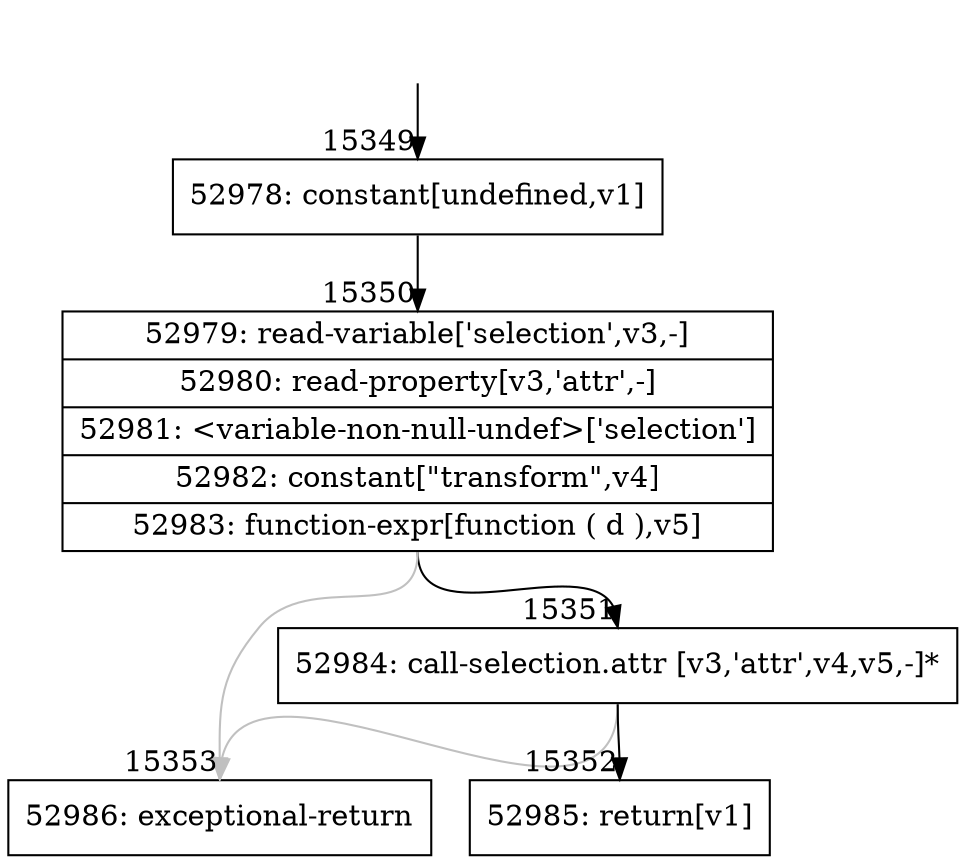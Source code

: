 digraph {
rankdir="TD"
BB_entry1428[shape=none,label=""];
BB_entry1428 -> BB15349 [tailport=s, headport=n, headlabel="    15349"]
BB15349 [shape=record label="{52978: constant[undefined,v1]}" ] 
BB15349 -> BB15350 [tailport=s, headport=n, headlabel="      15350"]
BB15350 [shape=record label="{52979: read-variable['selection',v3,-]|52980: read-property[v3,'attr',-]|52981: \<variable-non-null-undef\>['selection']|52982: constant[\"transform\",v4]|52983: function-expr[function ( d ),v5]}" ] 
BB15350 -> BB15351 [tailport=s, headport=n, headlabel="      15351"]
BB15350 -> BB15353 [tailport=s, headport=n, color=gray, headlabel="      15353"]
BB15351 [shape=record label="{52984: call-selection.attr [v3,'attr',v4,v5,-]*}" ] 
BB15351 -> BB15352 [tailport=s, headport=n, headlabel="      15352"]
BB15351 -> BB15353 [tailport=s, headport=n, color=gray]
BB15352 [shape=record label="{52985: return[v1]}" ] 
BB15353 [shape=record label="{52986: exceptional-return}" ] 
//#$~ 9035
}
